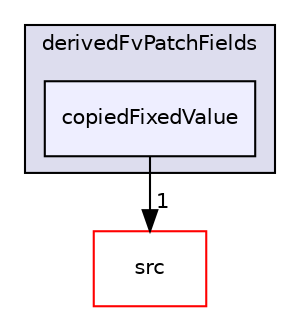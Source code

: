 digraph "applications/solvers/multiphase/reactingEulerFoam/reactingTwoPhaseEulerFoam/twoPhaseCompressibleTurbulenceModels/derivedFvPatchFields/copiedFixedValue" {
  bgcolor=transparent;
  compound=true
  node [ fontsize="10", fontname="Helvetica"];
  edge [ labelfontsize="10", labelfontname="Helvetica"];
  subgraph clusterdir_b88983e2aa3a6d17224874e7059ed949 {
    graph [ bgcolor="#ddddee", pencolor="black", label="derivedFvPatchFields" fontname="Helvetica", fontsize="10", URL="dir_b88983e2aa3a6d17224874e7059ed949.html"]
  dir_23048a4d77b7ce18bc371f349664727a [shape=box, label="copiedFixedValue", style="filled", fillcolor="#eeeeff", pencolor="black", URL="dir_23048a4d77b7ce18bc371f349664727a.html"];
  }
  dir_68267d1309a1af8e8297ef4c3efbcdba [shape=box label="src" color="red" URL="dir_68267d1309a1af8e8297ef4c3efbcdba.html"];
  dir_23048a4d77b7ce18bc371f349664727a->dir_68267d1309a1af8e8297ef4c3efbcdba [headlabel="1", labeldistance=1.5 headhref="dir_000375_000737.html"];
}
